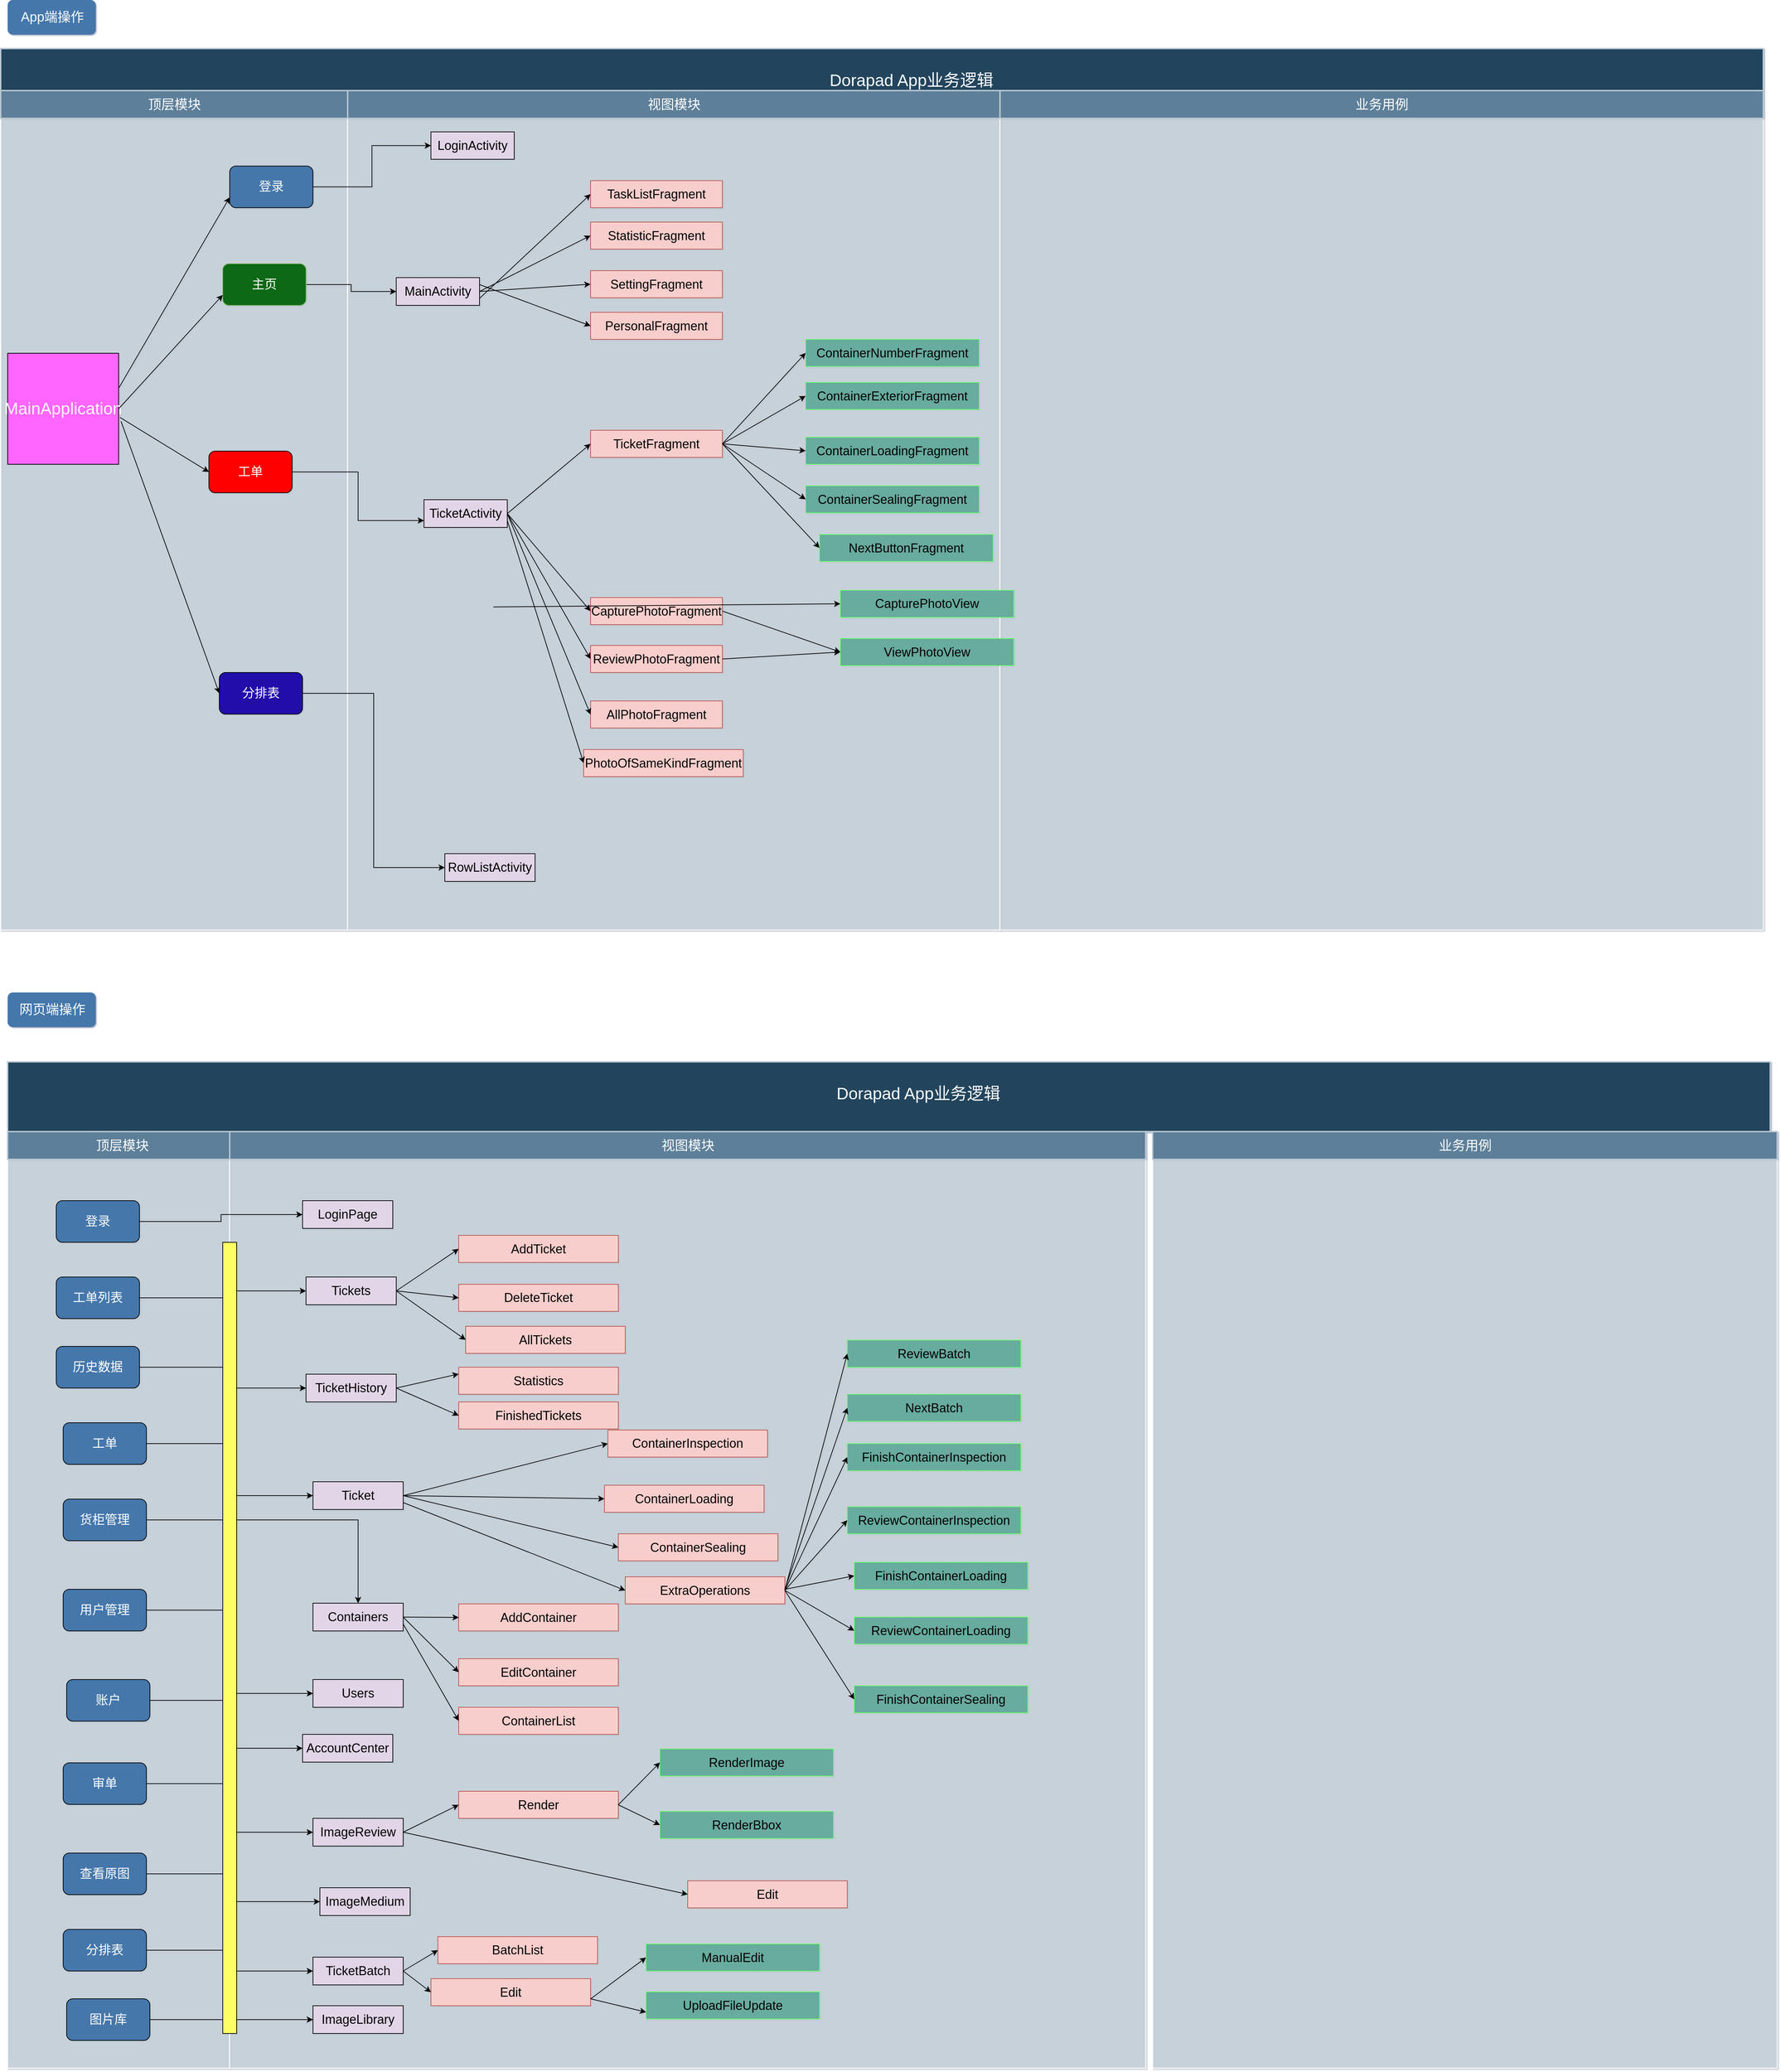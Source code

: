 <mxfile version="18.0.7" type="github">
  <diagram id="6a731a19-8d31-9384-78a2-239565b7b9f0" name="Page-1">
    <mxGraphModel dx="2031" dy="1140" grid="1" gridSize="10" guides="1" tooltips="1" connect="1" arrows="1" fold="1" page="1" pageScale="1" pageWidth="1169" pageHeight="827" background="none" math="0" shadow="1">
      <root>
        <mxCell id="0" />
        <mxCell id="1" parent="0" />
        <mxCell id="56" value="Dorapad App业务逻辑" style="strokeColor=#BAC8D3;fillColor=#23445D;fontSize=24;strokeWidth=2;fontFamily=Helvetica;html=1;fontColor=#FFFFFF;fontStyle=0;spacingBottom=8;spacingRight=0;spacingLeft=83;" parent="1" vertex="1">
          <mxGeometry x="150" y="830" width="2540" height="100.5" as="geometry" />
        </mxCell>
        <mxCell id="68" value="" style="strokeColor=#FFFFFF;fillColor=#BAC8D3;fontSize=18;strokeWidth=2;fontFamily=Helvetica;html=1;opacity=60;" parent="1" vertex="1">
          <mxGeometry x="150" y="930.5" width="500" height="1169.5" as="geometry" />
        </mxCell>
        <mxCell id="75" value="" style="strokeColor=#FFFFFF;fillColor=#BAC8D3;fontSize=18;strokeWidth=2;fontFamily=Helvetica;html=1;opacity=60;" parent="1" vertex="1">
          <mxGeometry x="650" y="920" width="940" height="1180" as="geometry" />
        </mxCell>
        <mxCell id="82" value="" style="strokeColor=#FFFFFF;fillColor=#BAC8D3;fontSize=18;strokeWidth=2;fontFamily=Helvetica;html=1;opacity=60;" parent="1" vertex="1">
          <mxGeometry x="1590" y="930.5" width="1100" height="1169.5" as="geometry" />
        </mxCell>
        <mxCell id="140" value="" style="group" parent="1" vertex="1" connectable="0">
          <mxGeometry x="150" y="890.5" width="1440" height="40" as="geometry" />
        </mxCell>
        <mxCell id="141" value="顶层模块" style="strokeColor=#BAC8D3;fillColor=#5d7f99;fontSize=19;strokeWidth=2;fontFamily=Helvetica;html=1;labelBackgroundColor=none;fontColor=#FFFFFF;" parent="140" vertex="1">
          <mxGeometry width="500" height="40" as="geometry" />
        </mxCell>
        <mxCell id="142" value="视图模块" style="strokeColor=#BAC8D3;fillColor=#5d7f99;fontSize=19;strokeWidth=2;fontFamily=Helvetica;html=1;labelBackgroundColor=none;fontColor=#FFFFFF;" parent="140" vertex="1">
          <mxGeometry x="500" width="940" height="40" as="geometry" />
        </mxCell>
        <mxCell id="143" value="业务用例" style="strokeColor=#BAC8D3;fillColor=#5d7f99;fontSize=19;strokeWidth=2;fontFamily=Helvetica;html=1;labelBackgroundColor=none;fontColor=#FFFFFF;" parent="1" vertex="1">
          <mxGeometry x="1590" y="890.5" width="1100" height="40" as="geometry" />
        </mxCell>
        <mxCell id="KtHz6CWN3VUIrA_hkouJ-246" value="&lt;font color=&quot;#ffffff&quot;&gt;&lt;font style=&quot;font-size: 19px&quot;&gt;App端操作&lt;/font&gt;&lt;br style=&quot;font-size: 13px&quot;&gt;&lt;/font&gt;" style="rounded=1;fillColor=#4477AB;strokeColor=none;strokeWidth=2;fontFamily=Helvetica;html=1;gradientColor=none;fontSize=13;" parent="1" vertex="1">
          <mxGeometry x="160.005" y="760" width="127" height="50" as="geometry" />
        </mxCell>
        <mxCell id="Xd9lSxhKwCtSjWoDa_1W-157" style="edgeStyle=orthogonalEdgeStyle;rounded=0;orthogonalLoop=1;jettySize=auto;html=1;entryX=0;entryY=0.5;entryDx=0;entryDy=0;fontSize=18;fontColor=#000000;" parent="1" source="Xd9lSxhKwCtSjWoDa_1W-147" target="Xd9lSxhKwCtSjWoDa_1W-156" edge="1">
          <mxGeometry relative="1" as="geometry" />
        </mxCell>
        <mxCell id="Xd9lSxhKwCtSjWoDa_1W-147" value="&lt;font style=&quot;font-size: 18px;&quot; color=&quot;#ffffff&quot;&gt;登录&lt;/font&gt;" style="rounded=1;whiteSpace=wrap;html=1;fillColor=#4477AB;" parent="1" vertex="1">
          <mxGeometry x="480" y="999.25" width="120" height="60" as="geometry" />
        </mxCell>
        <mxCell id="Xd9lSxhKwCtSjWoDa_1W-169" style="edgeStyle=orthogonalEdgeStyle;rounded=0;orthogonalLoop=1;jettySize=auto;html=1;entryX=0;entryY=0.5;entryDx=0;entryDy=0;fontSize=18;fontColor=#000000;" parent="1" source="Xd9lSxhKwCtSjWoDa_1W-148" target="Xd9lSxhKwCtSjWoDa_1W-158" edge="1">
          <mxGeometry relative="1" as="geometry" />
        </mxCell>
        <mxCell id="Xd9lSxhKwCtSjWoDa_1W-148" value="&lt;font color=&quot;#ffffff&quot;&gt;&lt;span style=&quot;font-size: 18px;&quot;&gt;主页&lt;/span&gt;&lt;/font&gt;" style="rounded=1;whiteSpace=wrap;html=1;fillColor=#096913;strokeColor=#82b366;" parent="1" vertex="1">
          <mxGeometry x="470" y="1140" width="120" height="60" as="geometry" />
        </mxCell>
        <mxCell id="Xd9lSxhKwCtSjWoDa_1W-198" style="edgeStyle=orthogonalEdgeStyle;rounded=0;orthogonalLoop=1;jettySize=auto;html=1;entryX=0;entryY=0.5;entryDx=0;entryDy=0;fontSize=18;fontColor=#000000;" parent="1" source="Xd9lSxhKwCtSjWoDa_1W-152" target="Xd9lSxhKwCtSjWoDa_1W-197" edge="1">
          <mxGeometry relative="1" as="geometry" />
        </mxCell>
        <mxCell id="Xd9lSxhKwCtSjWoDa_1W-152" value="&lt;font color=&quot;#ffffff&quot;&gt;&lt;span style=&quot;font-size: 18px;&quot;&gt;分排表&lt;/span&gt;&lt;/font&gt;" style="rounded=1;whiteSpace=wrap;html=1;fillColor=#210CAB;" parent="1" vertex="1">
          <mxGeometry x="465" y="1729" width="120" height="60" as="geometry" />
        </mxCell>
        <mxCell id="Xd9lSxhKwCtSjWoDa_1W-171" style="edgeStyle=orthogonalEdgeStyle;rounded=0;orthogonalLoop=1;jettySize=auto;html=1;entryX=0;entryY=0.75;entryDx=0;entryDy=0;fontSize=18;fontColor=#000000;" parent="1" source="Xd9lSxhKwCtSjWoDa_1W-153" target="Xd9lSxhKwCtSjWoDa_1W-170" edge="1">
          <mxGeometry relative="1" as="geometry" />
        </mxCell>
        <mxCell id="Xd9lSxhKwCtSjWoDa_1W-153" value="&lt;font color=&quot;#ffffff&quot;&gt;&lt;span style=&quot;font-size: 18px;&quot;&gt;工单&lt;/span&gt;&lt;/font&gt;" style="rounded=1;whiteSpace=wrap;html=1;fillColor=#FF0000;" parent="1" vertex="1">
          <mxGeometry x="450" y="1410" width="120" height="60" as="geometry" />
        </mxCell>
        <mxCell id="Xd9lSxhKwCtSjWoDa_1W-156" value="&lt;font color=&quot;#000000&quot;&gt;LoginActivity&lt;/font&gt;" style="rounded=0;whiteSpace=wrap;html=1;fontSize=18;fontColor=#FFFFFF;fillColor=#E1D5E7;" parent="1" vertex="1">
          <mxGeometry x="770" y="950" width="120" height="39.5" as="geometry" />
        </mxCell>
        <mxCell id="Xd9lSxhKwCtSjWoDa_1W-158" value="&lt;font color=&quot;#000000&quot;&gt;MainActivity&lt;/font&gt;" style="rounded=0;whiteSpace=wrap;html=1;fontSize=18;fontColor=#FFFFFF;fillColor=#E1D5E7;" parent="1" vertex="1">
          <mxGeometry x="720" y="1160" width="120" height="40" as="geometry" />
        </mxCell>
        <mxCell id="Xd9lSxhKwCtSjWoDa_1W-159" value="TaskListFragment" style="rounded=0;whiteSpace=wrap;html=1;fontSize=18;fillColor=#f8cecc;strokeColor=#b85450;" parent="1" vertex="1">
          <mxGeometry x="1000" y="1020.25" width="190" height="39" as="geometry" />
        </mxCell>
        <mxCell id="Xd9lSxhKwCtSjWoDa_1W-160" value="StatisticFragment" style="rounded=0;whiteSpace=wrap;html=1;fontSize=18;fillColor=#f8cecc;strokeColor=#b85450;" parent="1" vertex="1">
          <mxGeometry x="1000" y="1080" width="190" height="39" as="geometry" />
        </mxCell>
        <mxCell id="Xd9lSxhKwCtSjWoDa_1W-161" value="SettingFragment" style="rounded=0;whiteSpace=wrap;html=1;fontSize=18;fillColor=#f8cecc;strokeColor=#b85450;" parent="1" vertex="1">
          <mxGeometry x="1000" y="1150" width="190" height="39" as="geometry" />
        </mxCell>
        <mxCell id="Xd9lSxhKwCtSjWoDa_1W-162" value="PersonalFragment" style="rounded=0;whiteSpace=wrap;html=1;fontSize=18;fillColor=#f8cecc;strokeColor=#b85450;" parent="1" vertex="1">
          <mxGeometry x="1000" y="1210" width="190" height="39" as="geometry" />
        </mxCell>
        <mxCell id="Xd9lSxhKwCtSjWoDa_1W-164" value="" style="endArrow=classic;html=1;rounded=0;fontSize=18;fontColor=#000000;entryX=0;entryY=0.5;entryDx=0;entryDy=0;exitX=1;exitY=0.75;exitDx=0;exitDy=0;" parent="1" target="Xd9lSxhKwCtSjWoDa_1W-159" edge="1" source="Xd9lSxhKwCtSjWoDa_1W-158">
          <mxGeometry width="50" height="50" relative="1" as="geometry">
            <mxPoint x="600" y="1100" as="sourcePoint" />
            <mxPoint x="650" y="1050" as="targetPoint" />
          </mxGeometry>
        </mxCell>
        <mxCell id="Xd9lSxhKwCtSjWoDa_1W-166" value="" style="endArrow=classic;html=1;rounded=0;fontSize=18;fontColor=#000000;entryX=0;entryY=0.5;entryDx=0;entryDy=0;" parent="1" target="Xd9lSxhKwCtSjWoDa_1W-160" edge="1">
          <mxGeometry width="50" height="50" relative="1" as="geometry">
            <mxPoint x="840" y="1180" as="sourcePoint" />
            <mxPoint x="650" y="1050" as="targetPoint" />
          </mxGeometry>
        </mxCell>
        <mxCell id="Xd9lSxhKwCtSjWoDa_1W-167" value="" style="endArrow=classic;html=1;rounded=0;fontSize=18;fontColor=#000000;entryX=0;entryY=0.5;entryDx=0;entryDy=0;exitX=1;exitY=0.5;exitDx=0;exitDy=0;" parent="1" source="Xd9lSxhKwCtSjWoDa_1W-158" target="Xd9lSxhKwCtSjWoDa_1W-161" edge="1">
          <mxGeometry width="50" height="50" relative="1" as="geometry">
            <mxPoint x="610" y="1110" as="sourcePoint" />
            <mxPoint x="680" y="1109.5" as="targetPoint" />
          </mxGeometry>
        </mxCell>
        <mxCell id="Xd9lSxhKwCtSjWoDa_1W-168" value="" style="endArrow=classic;html=1;rounded=0;fontSize=18;fontColor=#000000;entryX=0;entryY=0.5;entryDx=0;entryDy=0;exitX=1;exitY=0.25;exitDx=0;exitDy=0;" parent="1" target="Xd9lSxhKwCtSjWoDa_1W-162" edge="1" source="Xd9lSxhKwCtSjWoDa_1W-158">
          <mxGeometry width="50" height="50" relative="1" as="geometry">
            <mxPoint x="600" y="1100" as="sourcePoint" />
            <mxPoint x="680" y="1179.5" as="targetPoint" />
          </mxGeometry>
        </mxCell>
        <mxCell id="Xd9lSxhKwCtSjWoDa_1W-170" value="&lt;font color=&quot;#000000&quot;&gt;TicketActivity&lt;/font&gt;" style="rounded=0;whiteSpace=wrap;html=1;fontSize=18;fontColor=#FFFFFF;fillColor=#E1D5E7;" parent="1" vertex="1">
          <mxGeometry x="760" y="1480" width="120" height="40" as="geometry" />
        </mxCell>
        <mxCell id="Xd9lSxhKwCtSjWoDa_1W-172" value="TicketFragment" style="rounded=0;whiteSpace=wrap;html=1;fontSize=18;fillColor=#f8cecc;strokeColor=#b85450;" parent="1" vertex="1">
          <mxGeometry x="1000" y="1380" width="190" height="39" as="geometry" />
        </mxCell>
        <mxCell id="Xd9lSxhKwCtSjWoDa_1W-173" value="CapturePhotoFragment" style="rounded=0;whiteSpace=wrap;html=1;fontSize=18;fillColor=#f8cecc;strokeColor=#b85450;" parent="1" vertex="1">
          <mxGeometry x="1000" y="1621" width="190" height="39" as="geometry" />
        </mxCell>
        <mxCell id="Xd9lSxhKwCtSjWoDa_1W-174" value="ReviewPhotoFragment" style="rounded=0;whiteSpace=wrap;html=1;fontSize=18;fillColor=#f8cecc;strokeColor=#b85450;" parent="1" vertex="1">
          <mxGeometry x="1000" y="1690" width="190" height="39" as="geometry" />
        </mxCell>
        <mxCell id="Xd9lSxhKwCtSjWoDa_1W-175" value="AllPhotoFragment" style="rounded=0;whiteSpace=wrap;html=1;fontSize=18;fillColor=#f8cecc;strokeColor=#b85450;" parent="1" vertex="1">
          <mxGeometry x="1000" y="1770" width="190" height="39" as="geometry" />
        </mxCell>
        <mxCell id="Xd9lSxhKwCtSjWoDa_1W-176" value="PhotoOfSameKindFragment" style="rounded=0;whiteSpace=wrap;html=1;fontSize=18;fillColor=#f8cecc;strokeColor=#b85450;" parent="1" vertex="1">
          <mxGeometry x="990" y="1840" width="230" height="39" as="geometry" />
        </mxCell>
        <mxCell id="Xd9lSxhKwCtSjWoDa_1W-177" value="" style="endArrow=classic;html=1;rounded=0;fontSize=18;fontColor=#000000;entryX=0;entryY=0.5;entryDx=0;entryDy=0;exitX=1;exitY=0.5;exitDx=0;exitDy=0;" parent="1" target="Xd9lSxhKwCtSjWoDa_1W-172" edge="1" source="Xd9lSxhKwCtSjWoDa_1W-170">
          <mxGeometry width="50" height="50" relative="1" as="geometry">
            <mxPoint x="600" y="1499.63" as="sourcePoint" />
            <mxPoint x="670" y="1439.38" as="targetPoint" />
          </mxGeometry>
        </mxCell>
        <mxCell id="Xd9lSxhKwCtSjWoDa_1W-178" value="" style="endArrow=classic;html=1;rounded=0;fontSize=18;fontColor=#000000;entryX=0;entryY=0.5;entryDx=0;entryDy=0;exitX=1;exitY=0.5;exitDx=0;exitDy=0;" parent="1" source="Xd9lSxhKwCtSjWoDa_1W-170" target="Xd9lSxhKwCtSjWoDa_1W-173" edge="1">
          <mxGeometry width="50" height="50" relative="1" as="geometry">
            <mxPoint x="610" y="1509.63" as="sourcePoint" />
            <mxPoint x="660" y="1329.5" as="targetPoint" />
          </mxGeometry>
        </mxCell>
        <mxCell id="Xd9lSxhKwCtSjWoDa_1W-179" value="" style="endArrow=classic;html=1;rounded=0;fontSize=18;fontColor=#000000;entryX=0;entryY=0.5;entryDx=0;entryDy=0;exitX=1;exitY=0.5;exitDx=0;exitDy=0;" parent="1" target="Xd9lSxhKwCtSjWoDa_1W-174" edge="1" source="Xd9lSxhKwCtSjWoDa_1W-170">
          <mxGeometry width="50" height="50" relative="1" as="geometry">
            <mxPoint x="600" y="1500" as="sourcePoint" />
            <mxPoint x="660" y="1400.5" as="targetPoint" />
          </mxGeometry>
        </mxCell>
        <mxCell id="Xd9lSxhKwCtSjWoDa_1W-180" value="" style="endArrow=classic;html=1;rounded=0;fontSize=18;fontColor=#000000;entryX=0;entryY=0.5;entryDx=0;entryDy=0;exitX=1;exitY=0.5;exitDx=0;exitDy=0;" parent="1" source="Xd9lSxhKwCtSjWoDa_1W-170" target="Xd9lSxhKwCtSjWoDa_1W-175" edge="1">
          <mxGeometry width="50" height="50" relative="1" as="geometry">
            <mxPoint x="610" y="1510" as="sourcePoint" />
            <mxPoint x="660" y="1479.5" as="targetPoint" />
          </mxGeometry>
        </mxCell>
        <mxCell id="Xd9lSxhKwCtSjWoDa_1W-181" value="" style="endArrow=classic;html=1;rounded=0;fontSize=18;fontColor=#000000;entryX=0;entryY=0.5;entryDx=0;entryDy=0;" parent="1" target="Xd9lSxhKwCtSjWoDa_1W-176" edge="1">
          <mxGeometry width="50" height="50" relative="1" as="geometry">
            <mxPoint x="880" y="1510" as="sourcePoint" />
            <mxPoint x="660" y="1559.5" as="targetPoint" />
          </mxGeometry>
        </mxCell>
        <mxCell id="Xd9lSxhKwCtSjWoDa_1W-182" value="ContainerNumberFragment" style="rounded=0;whiteSpace=wrap;html=1;fontSize=18;fillColor=#67AB9F;strokeColor=#66FF66;" parent="1" vertex="1">
          <mxGeometry x="1310" y="1249" width="250" height="39" as="geometry" />
        </mxCell>
        <mxCell id="Xd9lSxhKwCtSjWoDa_1W-183" value="ContainerExteriorFragment" style="rounded=0;whiteSpace=wrap;html=1;fontSize=18;fillColor=#67AB9F;strokeColor=#66FF66;" parent="1" vertex="1">
          <mxGeometry x="1310" y="1311" width="250" height="39" as="geometry" />
        </mxCell>
        <mxCell id="Xd9lSxhKwCtSjWoDa_1W-184" value="ContainerLoadingFragment" style="rounded=0;whiteSpace=wrap;html=1;fontSize=18;fillColor=#67AB9F;strokeColor=#66FF66;" parent="1" vertex="1">
          <mxGeometry x="1310" y="1390" width="250" height="39" as="geometry" />
        </mxCell>
        <mxCell id="Xd9lSxhKwCtSjWoDa_1W-185" value="ContainerSealingFragment" style="rounded=0;whiteSpace=wrap;html=1;fontSize=18;fillColor=#67AB9F;strokeColor=#66FF66;" parent="1" vertex="1">
          <mxGeometry x="1310" y="1460" width="250" height="39" as="geometry" />
        </mxCell>
        <mxCell id="Xd9lSxhKwCtSjWoDa_1W-186" value="NextButtonFragment" style="rounded=0;whiteSpace=wrap;html=1;fontSize=18;fillColor=#67AB9F;strokeColor=#66FF66;" parent="1" vertex="1">
          <mxGeometry x="1330" y="1530" width="250" height="39" as="geometry" />
        </mxCell>
        <mxCell id="Xd9lSxhKwCtSjWoDa_1W-187" value="" style="endArrow=classic;html=1;rounded=0;fontSize=18;fontColor=#000000;entryX=0;entryY=0.5;entryDx=0;entryDy=0;exitX=1;exitY=0.5;exitDx=0;exitDy=0;" parent="1" source="Xd9lSxhKwCtSjWoDa_1W-172" edge="1" target="Xd9lSxhKwCtSjWoDa_1W-182">
          <mxGeometry width="50" height="50" relative="1" as="geometry">
            <mxPoint x="870" y="1370.13" as="sourcePoint" />
            <mxPoint x="940" y="1270" as="targetPoint" />
          </mxGeometry>
        </mxCell>
        <mxCell id="Xd9lSxhKwCtSjWoDa_1W-188" value="" style="endArrow=classic;html=1;rounded=0;fontSize=18;fontColor=#000000;entryX=0;entryY=0.5;entryDx=0;entryDy=0;exitX=1;exitY=0.5;exitDx=0;exitDy=0;" parent="1" source="Xd9lSxhKwCtSjWoDa_1W-172" target="Xd9lSxhKwCtSjWoDa_1W-183" edge="1">
          <mxGeometry width="50" height="50" relative="1" as="geometry">
            <mxPoint x="870" y="1409.5" as="sourcePoint" />
            <mxPoint x="950" y="1280" as="targetPoint" />
          </mxGeometry>
        </mxCell>
        <mxCell id="Xd9lSxhKwCtSjWoDa_1W-189" value="" style="endArrow=classic;html=1;rounded=0;fontSize=18;fontColor=#000000;entryX=0;entryY=0.5;entryDx=0;entryDy=0;exitX=1;exitY=0.5;exitDx=0;exitDy=0;" parent="1" source="Xd9lSxhKwCtSjWoDa_1W-172" target="Xd9lSxhKwCtSjWoDa_1W-184" edge="1">
          <mxGeometry width="50" height="50" relative="1" as="geometry">
            <mxPoint x="870" y="1409.5" as="sourcePoint" />
            <mxPoint x="950" y="1340.5" as="targetPoint" />
          </mxGeometry>
        </mxCell>
        <mxCell id="Xd9lSxhKwCtSjWoDa_1W-190" value="" style="endArrow=classic;html=1;rounded=0;fontSize=18;fontColor=#000000;entryX=0;entryY=0.5;entryDx=0;entryDy=0;exitX=1;exitY=0.5;exitDx=0;exitDy=0;" parent="1" source="Xd9lSxhKwCtSjWoDa_1W-172" target="Xd9lSxhKwCtSjWoDa_1W-185" edge="1">
          <mxGeometry width="50" height="50" relative="1" as="geometry">
            <mxPoint x="870" y="1409.5" as="sourcePoint" />
            <mxPoint x="950" y="1419.5" as="targetPoint" />
          </mxGeometry>
        </mxCell>
        <mxCell id="Xd9lSxhKwCtSjWoDa_1W-191" value="" style="endArrow=classic;html=1;rounded=0;fontSize=18;fontColor=#000000;entryX=0;entryY=0.5;entryDx=0;entryDy=0;exitX=1;exitY=0.5;exitDx=0;exitDy=0;" parent="1" source="Xd9lSxhKwCtSjWoDa_1W-172" target="Xd9lSxhKwCtSjWoDa_1W-186" edge="1">
          <mxGeometry width="50" height="50" relative="1" as="geometry">
            <mxPoint x="870" y="1409.5" as="sourcePoint" />
            <mxPoint x="940" y="1489.5" as="targetPoint" />
          </mxGeometry>
        </mxCell>
        <mxCell id="Xd9lSxhKwCtSjWoDa_1W-192" value="ViewPhotoView" style="rounded=0;whiteSpace=wrap;html=1;fontSize=18;fillColor=#67AB9F;strokeColor=#66FF66;" parent="1" vertex="1">
          <mxGeometry x="1360" y="1680" width="250" height="39" as="geometry" />
        </mxCell>
        <mxCell id="Xd9lSxhKwCtSjWoDa_1W-193" value="CapturePhotoView" style="rounded=0;whiteSpace=wrap;html=1;fontSize=18;fillColor=#67AB9F;strokeColor=#66FF66;" parent="1" vertex="1">
          <mxGeometry x="1360" y="1610.5" width="250" height="39" as="geometry" />
        </mxCell>
        <mxCell id="Xd9lSxhKwCtSjWoDa_1W-194" value="" style="endArrow=classic;html=1;rounded=0;fontSize=18;fontColor=#000000;entryX=0;entryY=0.5;entryDx=0;entryDy=0;exitX=1;exitY=0.5;exitDx=0;exitDy=0;" parent="1" target="Xd9lSxhKwCtSjWoDa_1W-193" edge="1">
          <mxGeometry width="50" height="50" relative="1" as="geometry">
            <mxPoint x="860" y="1634.5" as="sourcePoint" />
            <mxPoint x="960" y="1784.5" as="targetPoint" />
          </mxGeometry>
        </mxCell>
        <mxCell id="Xd9lSxhKwCtSjWoDa_1W-195" value="" style="endArrow=classic;html=1;rounded=0;fontSize=18;fontColor=#000000;entryX=0;entryY=0.5;entryDx=0;entryDy=0;exitX=1;exitY=0.5;exitDx=0;exitDy=0;" parent="1" source="Xd9lSxhKwCtSjWoDa_1W-173" target="Xd9lSxhKwCtSjWoDa_1W-192" edge="1">
          <mxGeometry width="50" height="50" relative="1" as="geometry">
            <mxPoint x="870" y="1644.5" as="sourcePoint" />
            <mxPoint x="1000" y="1640" as="targetPoint" />
          </mxGeometry>
        </mxCell>
        <mxCell id="Xd9lSxhKwCtSjWoDa_1W-196" value="" style="endArrow=classic;html=1;rounded=0;fontSize=18;fontColor=#000000;entryX=0;entryY=0.5;entryDx=0;entryDy=0;exitX=1;exitY=0.5;exitDx=0;exitDy=0;" parent="1" source="Xd9lSxhKwCtSjWoDa_1W-174" target="Xd9lSxhKwCtSjWoDa_1W-192" edge="1">
          <mxGeometry width="50" height="50" relative="1" as="geometry">
            <mxPoint x="870" y="1650.5" as="sourcePoint" />
            <mxPoint x="1000" y="1709.5" as="targetPoint" />
          </mxGeometry>
        </mxCell>
        <mxCell id="Xd9lSxhKwCtSjWoDa_1W-197" value="&lt;font color=&quot;#000000&quot;&gt;RowListActivity&lt;/font&gt;" style="rounded=0;whiteSpace=wrap;html=1;fontSize=18;fontColor=#FFFFFF;fillColor=#E1D5E7;" parent="1" vertex="1">
          <mxGeometry x="790" y="1990" width="130" height="40" as="geometry" />
        </mxCell>
        <mxCell id="Xd9lSxhKwCtSjWoDa_1W-199" value="&lt;font color=&quot;#ffffff&quot;&gt;&lt;font style=&quot;font-size: 19px&quot;&gt;网页端操作&lt;/font&gt;&lt;br style=&quot;font-size: 13px&quot;&gt;&lt;/font&gt;" style="rounded=1;fillColor=#4477AB;strokeColor=none;strokeWidth=2;fontFamily=Helvetica;html=1;gradientColor=none;fontSize=13;" parent="1" vertex="1">
          <mxGeometry x="160.005" y="2190" width="127" height="50" as="geometry" />
        </mxCell>
        <mxCell id="Xd9lSxhKwCtSjWoDa_1W-200" value="Dorapad App业务逻辑" style="strokeColor=#BAC8D3;fillColor=#23445D;fontSize=24;strokeWidth=2;fontFamily=Helvetica;html=1;fontColor=#FFFFFF;fontStyle=0;spacingBottom=8;spacingRight=0;spacingLeft=83;" parent="1" vertex="1">
          <mxGeometry x="160" y="2290" width="2540" height="100.5" as="geometry" />
        </mxCell>
        <mxCell id="Xd9lSxhKwCtSjWoDa_1W-201" value="" style="strokeColor=#FFFFFF;fillColor=#BAC8D3;fontSize=18;strokeWidth=2;fontFamily=Helvetica;html=1;opacity=60;" parent="1" vertex="1">
          <mxGeometry x="160" y="2400" width="320" height="1340" as="geometry" />
        </mxCell>
        <mxCell id="Xd9lSxhKwCtSjWoDa_1W-202" value="" style="strokeColor=#FFFFFF;fillColor=#BAC8D3;fontSize=18;strokeWidth=2;fontFamily=Helvetica;html=1;opacity=60;" parent="1" vertex="1">
          <mxGeometry x="480" y="2400" width="1320" height="1340" as="geometry" />
        </mxCell>
        <mxCell id="Xd9lSxhKwCtSjWoDa_1W-203" value="" style="strokeColor=#FFFFFF;fillColor=#BAC8D3;fontSize=18;strokeWidth=2;fontFamily=Helvetica;html=1;opacity=60;" parent="1" vertex="1">
          <mxGeometry x="1810" y="2390.5" width="900" height="1349.5" as="geometry" />
        </mxCell>
        <mxCell id="Xd9lSxhKwCtSjWoDa_1W-204" value="业务用例" style="strokeColor=#BAC8D3;fillColor=#5d7f99;fontSize=19;strokeWidth=2;fontFamily=Helvetica;html=1;labelBackgroundColor=none;fontColor=#FFFFFF;" parent="1" vertex="1">
          <mxGeometry x="1810" y="2390.5" width="900" height="40" as="geometry" />
        </mxCell>
        <mxCell id="Xd9lSxhKwCtSjWoDa_1W-205" value="" style="group" parent="1" vertex="1" connectable="0">
          <mxGeometry x="160" y="2390.5" width="1640" height="68.5" as="geometry" />
        </mxCell>
        <mxCell id="Xd9lSxhKwCtSjWoDa_1W-206" value="顶层模块" style="strokeColor=#BAC8D3;fillColor=#5d7f99;fontSize=19;strokeWidth=2;fontFamily=Helvetica;html=1;labelBackgroundColor=none;fontColor=#FFFFFF;" parent="Xd9lSxhKwCtSjWoDa_1W-205" vertex="1">
          <mxGeometry width="330" height="40" as="geometry" />
        </mxCell>
        <mxCell id="Xd9lSxhKwCtSjWoDa_1W-207" value="视图模块" style="strokeColor=#BAC8D3;fillColor=#5d7f99;fontSize=19;strokeWidth=2;fontFamily=Helvetica;html=1;labelBackgroundColor=none;fontColor=#FFFFFF;" parent="Xd9lSxhKwCtSjWoDa_1W-205" vertex="1">
          <mxGeometry x="320" width="1320" height="40" as="geometry" />
        </mxCell>
        <mxCell id="G0_cIJu9ryA7k_sfbCdE-165" style="edgeStyle=orthogonalEdgeStyle;rounded=0;orthogonalLoop=1;jettySize=auto;html=1;entryX=0;entryY=0.5;entryDx=0;entryDy=0;" edge="1" parent="1" source="G0_cIJu9ryA7k_sfbCdE-143" target="G0_cIJu9ryA7k_sfbCdE-151">
          <mxGeometry relative="1" as="geometry" />
        </mxCell>
        <mxCell id="G0_cIJu9ryA7k_sfbCdE-143" value="&lt;font color=&quot;#ffffff&quot;&gt;&lt;span style=&quot;font-size: 18px;&quot;&gt;登录&lt;/span&gt;&lt;/font&gt;" style="rounded=1;whiteSpace=wrap;html=1;fillColor=#4477AB;" vertex="1" parent="1">
          <mxGeometry x="230" y="2490" width="120" height="60" as="geometry" />
        </mxCell>
        <mxCell id="G0_cIJu9ryA7k_sfbCdE-166" style="edgeStyle=orthogonalEdgeStyle;rounded=0;orthogonalLoop=1;jettySize=auto;html=1;entryX=0;entryY=0.5;entryDx=0;entryDy=0;" edge="1" parent="1" source="G0_cIJu9ryA7k_sfbCdE-144" target="G0_cIJu9ryA7k_sfbCdE-152">
          <mxGeometry relative="1" as="geometry" />
        </mxCell>
        <mxCell id="G0_cIJu9ryA7k_sfbCdE-144" value="&lt;font color=&quot;#ffffff&quot;&gt;&lt;span style=&quot;font-size: 18px;&quot;&gt;工单列表&lt;/span&gt;&lt;/font&gt;" style="rounded=1;whiteSpace=wrap;html=1;fillColor=#4477AB;" vertex="1" parent="1">
          <mxGeometry x="230" y="2600" width="120" height="60" as="geometry" />
        </mxCell>
        <mxCell id="G0_cIJu9ryA7k_sfbCdE-168" style="edgeStyle=orthogonalEdgeStyle;rounded=0;orthogonalLoop=1;jettySize=auto;html=1;entryX=0;entryY=0.5;entryDx=0;entryDy=0;" edge="1" parent="1" source="G0_cIJu9ryA7k_sfbCdE-145" target="G0_cIJu9ryA7k_sfbCdE-154">
          <mxGeometry relative="1" as="geometry" />
        </mxCell>
        <mxCell id="G0_cIJu9ryA7k_sfbCdE-145" value="&lt;font color=&quot;#ffffff&quot;&gt;&lt;span style=&quot;font-size: 18px;&quot;&gt;工单&lt;/span&gt;&lt;/font&gt;" style="rounded=1;whiteSpace=wrap;html=1;fillColor=#4477AB;" vertex="1" parent="1">
          <mxGeometry x="240" y="2810" width="120" height="60" as="geometry" />
        </mxCell>
        <mxCell id="G0_cIJu9ryA7k_sfbCdE-172" style="edgeStyle=orthogonalEdgeStyle;rounded=0;orthogonalLoop=1;jettySize=auto;html=1;entryX=0;entryY=0.5;entryDx=0;entryDy=0;" edge="1" parent="1" source="G0_cIJu9ryA7k_sfbCdE-146" target="G0_cIJu9ryA7k_sfbCdE-158">
          <mxGeometry relative="1" as="geometry" />
        </mxCell>
        <mxCell id="G0_cIJu9ryA7k_sfbCdE-146" value="&lt;font color=&quot;#ffffff&quot;&gt;&lt;span style=&quot;font-size: 18px;&quot;&gt;审单&lt;/span&gt;&lt;/font&gt;" style="rounded=1;whiteSpace=wrap;html=1;fillColor=#4477AB;" vertex="1" parent="1">
          <mxGeometry x="240" y="3300" width="120" height="60" as="geometry" />
        </mxCell>
        <mxCell id="G0_cIJu9ryA7k_sfbCdE-170" style="edgeStyle=orthogonalEdgeStyle;rounded=0;orthogonalLoop=1;jettySize=auto;html=1;entryX=0;entryY=0.5;entryDx=0;entryDy=0;" edge="1" parent="1" source="G0_cIJu9ryA7k_sfbCdE-147" target="G0_cIJu9ryA7k_sfbCdE-156">
          <mxGeometry relative="1" as="geometry" />
        </mxCell>
        <mxCell id="G0_cIJu9ryA7k_sfbCdE-147" value="&lt;font color=&quot;#ffffff&quot;&gt;&lt;span style=&quot;font-size: 18px;&quot;&gt;用户管理&lt;/span&gt;&lt;/font&gt;" style="rounded=1;whiteSpace=wrap;html=1;fillColor=#4477AB;" vertex="1" parent="1">
          <mxGeometry x="240" y="3050" width="120" height="60" as="geometry" />
        </mxCell>
        <mxCell id="G0_cIJu9ryA7k_sfbCdE-171" style="edgeStyle=orthogonalEdgeStyle;rounded=0;orthogonalLoop=1;jettySize=auto;html=1;entryX=0;entryY=0.5;entryDx=0;entryDy=0;" edge="1" parent="1" source="G0_cIJu9ryA7k_sfbCdE-148" target="G0_cIJu9ryA7k_sfbCdE-157">
          <mxGeometry relative="1" as="geometry" />
        </mxCell>
        <mxCell id="G0_cIJu9ryA7k_sfbCdE-148" value="&lt;font color=&quot;#ffffff&quot;&gt;&lt;span style=&quot;font-size: 18px;&quot;&gt;账户&lt;/span&gt;&lt;/font&gt;" style="rounded=1;whiteSpace=wrap;html=1;fillColor=#4477AB;" vertex="1" parent="1">
          <mxGeometry x="245" y="3180" width="120" height="60" as="geometry" />
        </mxCell>
        <mxCell id="G0_cIJu9ryA7k_sfbCdE-167" style="edgeStyle=orthogonalEdgeStyle;rounded=0;orthogonalLoop=1;jettySize=auto;html=1;" edge="1" parent="1" source="G0_cIJu9ryA7k_sfbCdE-149" target="G0_cIJu9ryA7k_sfbCdE-153">
          <mxGeometry relative="1" as="geometry" />
        </mxCell>
        <mxCell id="G0_cIJu9ryA7k_sfbCdE-149" value="&lt;font color=&quot;#ffffff&quot;&gt;&lt;span style=&quot;font-size: 18px;&quot;&gt;历史数据&lt;/span&gt;&lt;/font&gt;" style="rounded=1;whiteSpace=wrap;html=1;fillColor=#4477AB;" vertex="1" parent="1">
          <mxGeometry x="230" y="2700" width="120" height="60" as="geometry" />
        </mxCell>
        <mxCell id="G0_cIJu9ryA7k_sfbCdE-169" style="edgeStyle=orthogonalEdgeStyle;rounded=0;orthogonalLoop=1;jettySize=auto;html=1;" edge="1" parent="1" source="G0_cIJu9ryA7k_sfbCdE-150" target="G0_cIJu9ryA7k_sfbCdE-155">
          <mxGeometry relative="1" as="geometry" />
        </mxCell>
        <mxCell id="G0_cIJu9ryA7k_sfbCdE-150" value="&lt;font color=&quot;#ffffff&quot;&gt;&lt;span style=&quot;font-size: 18px;&quot;&gt;货柜管理&lt;/span&gt;&lt;/font&gt;" style="rounded=1;whiteSpace=wrap;html=1;fillColor=#4477AB;" vertex="1" parent="1">
          <mxGeometry x="240" y="2920" width="120" height="60" as="geometry" />
        </mxCell>
        <mxCell id="G0_cIJu9ryA7k_sfbCdE-151" value="&lt;font color=&quot;#000000&quot;&gt;LoginPage&lt;/font&gt;" style="rounded=0;whiteSpace=wrap;html=1;fontSize=18;fontColor=#FFFFFF;fillColor=#E1D5E7;" vertex="1" parent="1">
          <mxGeometry x="585" y="2490" width="130" height="40" as="geometry" />
        </mxCell>
        <mxCell id="G0_cIJu9ryA7k_sfbCdE-152" value="&lt;font color=&quot;#000000&quot;&gt;Tickets&lt;/font&gt;" style="rounded=0;whiteSpace=wrap;html=1;fontSize=18;fontColor=#FFFFFF;fillColor=#E1D5E7;" vertex="1" parent="1">
          <mxGeometry x="590" y="2600" width="130" height="40" as="geometry" />
        </mxCell>
        <mxCell id="G0_cIJu9ryA7k_sfbCdE-153" value="&lt;font color=&quot;#000000&quot;&gt;TicketHistory&lt;/font&gt;" style="rounded=0;whiteSpace=wrap;html=1;fontSize=18;fontColor=#FFFFFF;fillColor=#E1D5E7;" vertex="1" parent="1">
          <mxGeometry x="590" y="2740" width="130" height="40" as="geometry" />
        </mxCell>
        <mxCell id="G0_cIJu9ryA7k_sfbCdE-154" value="&lt;font color=&quot;#000000&quot;&gt;Ticket&lt;/font&gt;" style="rounded=0;whiteSpace=wrap;html=1;fontSize=18;fontColor=#FFFFFF;fillColor=#E1D5E7;" vertex="1" parent="1">
          <mxGeometry x="600" y="2895" width="130" height="40" as="geometry" />
        </mxCell>
        <mxCell id="G0_cIJu9ryA7k_sfbCdE-155" value="&lt;font color=&quot;#000000&quot;&gt;Containers&lt;/font&gt;" style="rounded=0;whiteSpace=wrap;html=1;fontSize=18;fontColor=#FFFFFF;fillColor=#E1D5E7;" vertex="1" parent="1">
          <mxGeometry x="600" y="3070" width="130" height="40" as="geometry" />
        </mxCell>
        <mxCell id="G0_cIJu9ryA7k_sfbCdE-156" value="&lt;font color=&quot;#000000&quot;&gt;Users&lt;/font&gt;" style="rounded=0;whiteSpace=wrap;html=1;fontSize=18;fontColor=#FFFFFF;fillColor=#E1D5E7;" vertex="1" parent="1">
          <mxGeometry x="600" y="3180" width="130" height="40" as="geometry" />
        </mxCell>
        <mxCell id="G0_cIJu9ryA7k_sfbCdE-157" value="&lt;font color=&quot;#000000&quot;&gt;AccountCenter&lt;/font&gt;" style="rounded=0;whiteSpace=wrap;html=1;fontSize=18;fontColor=#FFFFFF;fillColor=#E1D5E7;" vertex="1" parent="1">
          <mxGeometry x="585" y="3259" width="130" height="40" as="geometry" />
        </mxCell>
        <mxCell id="G0_cIJu9ryA7k_sfbCdE-158" value="&lt;font color=&quot;#000000&quot;&gt;ImageReview&lt;/font&gt;" style="rounded=0;whiteSpace=wrap;html=1;fontSize=18;fontColor=#FFFFFF;fillColor=#E1D5E7;" vertex="1" parent="1">
          <mxGeometry x="600" y="3380" width="130" height="40" as="geometry" />
        </mxCell>
        <mxCell id="G0_cIJu9ryA7k_sfbCdE-173" style="edgeStyle=orthogonalEdgeStyle;rounded=0;orthogonalLoop=1;jettySize=auto;html=1;entryX=0;entryY=0.5;entryDx=0;entryDy=0;" edge="1" parent="1" source="G0_cIJu9ryA7k_sfbCdE-159" target="G0_cIJu9ryA7k_sfbCdE-160">
          <mxGeometry relative="1" as="geometry" />
        </mxCell>
        <mxCell id="G0_cIJu9ryA7k_sfbCdE-159" value="&lt;font color=&quot;#ffffff&quot;&gt;&lt;span style=&quot;font-size: 18px;&quot;&gt;查看原图&lt;/span&gt;&lt;/font&gt;" style="rounded=1;whiteSpace=wrap;html=1;fillColor=#4477AB;" vertex="1" parent="1">
          <mxGeometry x="240" y="3430" width="120" height="60" as="geometry" />
        </mxCell>
        <mxCell id="G0_cIJu9ryA7k_sfbCdE-160" value="&lt;font color=&quot;#000000&quot;&gt;ImageMedium&lt;/font&gt;" style="rounded=0;whiteSpace=wrap;html=1;fontSize=18;fontColor=#FFFFFF;fillColor=#E1D5E7;" vertex="1" parent="1">
          <mxGeometry x="610" y="3480" width="130" height="40" as="geometry" />
        </mxCell>
        <mxCell id="G0_cIJu9ryA7k_sfbCdE-174" style="edgeStyle=orthogonalEdgeStyle;rounded=0;orthogonalLoop=1;jettySize=auto;html=1;entryX=0;entryY=0.5;entryDx=0;entryDy=0;" edge="1" parent="1" source="G0_cIJu9ryA7k_sfbCdE-161" target="G0_cIJu9ryA7k_sfbCdE-163">
          <mxGeometry relative="1" as="geometry" />
        </mxCell>
        <mxCell id="G0_cIJu9ryA7k_sfbCdE-161" value="&lt;font color=&quot;#ffffff&quot;&gt;&lt;span style=&quot;font-size: 18px;&quot;&gt;分排表&lt;/span&gt;&lt;/font&gt;" style="rounded=1;whiteSpace=wrap;html=1;fillColor=#4477AB;" vertex="1" parent="1">
          <mxGeometry x="240" y="3540" width="120" height="60" as="geometry" />
        </mxCell>
        <mxCell id="G0_cIJu9ryA7k_sfbCdE-175" style="edgeStyle=orthogonalEdgeStyle;rounded=0;orthogonalLoop=1;jettySize=auto;html=1;entryX=0;entryY=0.5;entryDx=0;entryDy=0;" edge="1" parent="1" source="G0_cIJu9ryA7k_sfbCdE-162" target="G0_cIJu9ryA7k_sfbCdE-164">
          <mxGeometry relative="1" as="geometry" />
        </mxCell>
        <mxCell id="G0_cIJu9ryA7k_sfbCdE-162" value="&lt;font color=&quot;#ffffff&quot;&gt;&lt;span style=&quot;font-size: 18px;&quot;&gt;图片库&lt;/span&gt;&lt;/font&gt;" style="rounded=1;whiteSpace=wrap;html=1;fillColor=#4477AB;" vertex="1" parent="1">
          <mxGeometry x="245" y="3640" width="120" height="60" as="geometry" />
        </mxCell>
        <mxCell id="G0_cIJu9ryA7k_sfbCdE-163" value="&lt;font color=&quot;#000000&quot;&gt;TicketBatch&lt;/font&gt;" style="rounded=0;whiteSpace=wrap;html=1;fontSize=18;fontColor=#FFFFFF;fillColor=#E1D5E7;" vertex="1" parent="1">
          <mxGeometry x="600" y="3580" width="130" height="40" as="geometry" />
        </mxCell>
        <mxCell id="G0_cIJu9ryA7k_sfbCdE-164" value="&lt;font color=&quot;#000000&quot;&gt;ImageLibrary&lt;/font&gt;" style="rounded=0;whiteSpace=wrap;html=1;fontSize=18;fontColor=#FFFFFF;fillColor=#E1D5E7;" vertex="1" parent="1">
          <mxGeometry x="600" y="3650" width="130" height="40" as="geometry" />
        </mxCell>
        <mxCell id="G0_cIJu9ryA7k_sfbCdE-176" value="AddTicket" style="rounded=0;whiteSpace=wrap;html=1;fontSize=18;fillColor=#f8cecc;strokeColor=#b85450;" vertex="1" parent="1">
          <mxGeometry x="810" y="2540" width="230" height="39" as="geometry" />
        </mxCell>
        <mxCell id="G0_cIJu9ryA7k_sfbCdE-177" value="DeleteTicket" style="rounded=0;whiteSpace=wrap;html=1;fontSize=18;fillColor=#f8cecc;strokeColor=#b85450;" vertex="1" parent="1">
          <mxGeometry x="810" y="2610.5" width="230" height="39" as="geometry" />
        </mxCell>
        <mxCell id="G0_cIJu9ryA7k_sfbCdE-179" value="" style="endArrow=classic;html=1;rounded=0;entryX=0;entryY=0.5;entryDx=0;entryDy=0;exitX=1;exitY=0.5;exitDx=0;exitDy=0;" edge="1" parent="1" source="G0_cIJu9ryA7k_sfbCdE-152" target="G0_cIJu9ryA7k_sfbCdE-176">
          <mxGeometry width="50" height="50" relative="1" as="geometry">
            <mxPoint x="770" y="2620" as="sourcePoint" />
            <mxPoint x="820" y="2570" as="targetPoint" />
          </mxGeometry>
        </mxCell>
        <mxCell id="G0_cIJu9ryA7k_sfbCdE-180" value="" style="endArrow=classic;html=1;rounded=0;entryX=0;entryY=0.5;entryDx=0;entryDy=0;" edge="1" parent="1" target="G0_cIJu9ryA7k_sfbCdE-177">
          <mxGeometry width="50" height="50" relative="1" as="geometry">
            <mxPoint x="720" y="2620" as="sourcePoint" />
            <mxPoint x="820" y="2569.5" as="targetPoint" />
          </mxGeometry>
        </mxCell>
        <mxCell id="G0_cIJu9ryA7k_sfbCdE-182" value="AllTickets" style="rounded=0;whiteSpace=wrap;html=1;fontSize=18;fillColor=#f8cecc;strokeColor=#b85450;" vertex="1" parent="1">
          <mxGeometry x="820" y="2671" width="230" height="39" as="geometry" />
        </mxCell>
        <mxCell id="G0_cIJu9ryA7k_sfbCdE-183" value="" style="endArrow=classic;html=1;rounded=0;entryX=0;entryY=0.5;entryDx=0;entryDy=0;exitX=1;exitY=0.5;exitDx=0;exitDy=0;" edge="1" parent="1" source="G0_cIJu9ryA7k_sfbCdE-152" target="G0_cIJu9ryA7k_sfbCdE-182">
          <mxGeometry width="50" height="50" relative="1" as="geometry">
            <mxPoint x="730" y="2630" as="sourcePoint" />
            <mxPoint x="830" y="2640" as="targetPoint" />
          </mxGeometry>
        </mxCell>
        <mxCell id="G0_cIJu9ryA7k_sfbCdE-184" value="Statistics" style="rounded=0;whiteSpace=wrap;html=1;fontSize=18;fillColor=#f8cecc;strokeColor=#b85450;" vertex="1" parent="1">
          <mxGeometry x="810" y="2730" width="230" height="39" as="geometry" />
        </mxCell>
        <mxCell id="G0_cIJu9ryA7k_sfbCdE-185" value="FinishedTickets" style="rounded=0;whiteSpace=wrap;html=1;fontSize=18;fillColor=#f8cecc;strokeColor=#b85450;" vertex="1" parent="1">
          <mxGeometry x="810" y="2780" width="230" height="39" as="geometry" />
        </mxCell>
        <mxCell id="G0_cIJu9ryA7k_sfbCdE-186" value="" style="endArrow=classic;html=1;rounded=0;exitX=1;exitY=0.5;exitDx=0;exitDy=0;entryX=0;entryY=0.25;entryDx=0;entryDy=0;" edge="1" parent="1" source="G0_cIJu9ryA7k_sfbCdE-153" target="G0_cIJu9ryA7k_sfbCdE-184">
          <mxGeometry width="50" height="50" relative="1" as="geometry">
            <mxPoint x="715" y="2679.5" as="sourcePoint" />
            <mxPoint x="820" y="2750" as="targetPoint" />
          </mxGeometry>
        </mxCell>
        <mxCell id="G0_cIJu9ryA7k_sfbCdE-187" value="" style="endArrow=classic;html=1;rounded=0;exitX=1;exitY=0.5;exitDx=0;exitDy=0;entryX=0;entryY=0.5;entryDx=0;entryDy=0;" edge="1" parent="1" source="G0_cIJu9ryA7k_sfbCdE-153" target="G0_cIJu9ryA7k_sfbCdE-185">
          <mxGeometry width="50" height="50" relative="1" as="geometry">
            <mxPoint x="730" y="2770" as="sourcePoint" />
            <mxPoint x="820" y="2740.75" as="targetPoint" />
          </mxGeometry>
        </mxCell>
        <mxCell id="G0_cIJu9ryA7k_sfbCdE-188" value="ContainerInspection" style="rounded=0;whiteSpace=wrap;html=1;fontSize=18;fillColor=#f8cecc;strokeColor=#b85450;" vertex="1" parent="1">
          <mxGeometry x="1025" y="2820.5" width="230" height="39" as="geometry" />
        </mxCell>
        <mxCell id="G0_cIJu9ryA7k_sfbCdE-189" value="ContainerLoading" style="rounded=0;whiteSpace=wrap;html=1;fontSize=18;fillColor=#f8cecc;strokeColor=#b85450;" vertex="1" parent="1">
          <mxGeometry x="1020" y="2900" width="230" height="39" as="geometry" />
        </mxCell>
        <mxCell id="G0_cIJu9ryA7k_sfbCdE-190" value="ContainerSealing" style="rounded=0;whiteSpace=wrap;html=1;fontSize=18;fillColor=#f8cecc;strokeColor=#b85450;" vertex="1" parent="1">
          <mxGeometry x="1040" y="2970" width="230" height="39" as="geometry" />
        </mxCell>
        <mxCell id="G0_cIJu9ryA7k_sfbCdE-191" value="" style="endArrow=classic;html=1;rounded=0;exitX=1;exitY=0.5;exitDx=0;exitDy=0;entryX=0;entryY=0.5;entryDx=0;entryDy=0;" edge="1" parent="1" source="G0_cIJu9ryA7k_sfbCdE-154" target="G0_cIJu9ryA7k_sfbCdE-188">
          <mxGeometry width="50" height="50" relative="1" as="geometry">
            <mxPoint x="730" y="2770" as="sourcePoint" />
            <mxPoint x="820" y="2809.5" as="targetPoint" />
          </mxGeometry>
        </mxCell>
        <mxCell id="G0_cIJu9ryA7k_sfbCdE-192" value="" style="endArrow=classic;html=1;rounded=0;exitX=1;exitY=0.5;exitDx=0;exitDy=0;entryX=0;entryY=0.5;entryDx=0;entryDy=0;" edge="1" parent="1" source="G0_cIJu9ryA7k_sfbCdE-154" target="G0_cIJu9ryA7k_sfbCdE-189">
          <mxGeometry width="50" height="50" relative="1" as="geometry">
            <mxPoint x="740" y="2925" as="sourcePoint" />
            <mxPoint x="810" y="2899.5" as="targetPoint" />
          </mxGeometry>
        </mxCell>
        <mxCell id="G0_cIJu9ryA7k_sfbCdE-193" value="" style="endArrow=classic;html=1;rounded=0;exitX=1;exitY=0.5;exitDx=0;exitDy=0;entryX=0;entryY=0.5;entryDx=0;entryDy=0;" edge="1" parent="1" source="G0_cIJu9ryA7k_sfbCdE-154" target="G0_cIJu9ryA7k_sfbCdE-190">
          <mxGeometry width="50" height="50" relative="1" as="geometry">
            <mxPoint x="740" y="2925" as="sourcePoint" />
            <mxPoint x="820" y="2970.5" as="targetPoint" />
          </mxGeometry>
        </mxCell>
        <mxCell id="G0_cIJu9ryA7k_sfbCdE-195" value="AddContainer" style="rounded=0;whiteSpace=wrap;html=1;fontSize=18;fillColor=#f8cecc;strokeColor=#b85450;" vertex="1" parent="1">
          <mxGeometry x="810" y="3071" width="230" height="39" as="geometry" />
        </mxCell>
        <mxCell id="G0_cIJu9ryA7k_sfbCdE-196" value="EditContainer" style="rounded=0;whiteSpace=wrap;html=1;fontSize=18;fillColor=#f8cecc;strokeColor=#b85450;" vertex="1" parent="1">
          <mxGeometry x="810" y="3150" width="230" height="39" as="geometry" />
        </mxCell>
        <mxCell id="G0_cIJu9ryA7k_sfbCdE-197" value="ContainerList" style="rounded=0;whiteSpace=wrap;html=1;fontSize=18;fillColor=#f8cecc;strokeColor=#b85450;" vertex="1" parent="1">
          <mxGeometry x="810" y="3220" width="230" height="39" as="geometry" />
        </mxCell>
        <mxCell id="G0_cIJu9ryA7k_sfbCdE-198" value="" style="endArrow=classic;html=1;rounded=0;exitX=1;exitY=0.5;exitDx=0;exitDy=0;entryX=0;entryY=0.5;entryDx=0;entryDy=0;" edge="1" parent="1" source="G0_cIJu9ryA7k_sfbCdE-155" target="G0_cIJu9ryA7k_sfbCdE-195">
          <mxGeometry width="50" height="50" relative="1" as="geometry">
            <mxPoint x="720" y="3027.75" as="sourcePoint" />
            <mxPoint x="800" y="3132.25" as="targetPoint" />
          </mxGeometry>
        </mxCell>
        <mxCell id="G0_cIJu9ryA7k_sfbCdE-199" value="" style="endArrow=classic;html=1;rounded=0;exitX=1;exitY=0.5;exitDx=0;exitDy=0;entryX=0;entryY=0.5;entryDx=0;entryDy=0;" edge="1" parent="1" source="G0_cIJu9ryA7k_sfbCdE-155" target="G0_cIJu9ryA7k_sfbCdE-196">
          <mxGeometry width="50" height="50" relative="1" as="geometry">
            <mxPoint x="740" y="3100" as="sourcePoint" />
            <mxPoint x="820" y="3100.5" as="targetPoint" />
          </mxGeometry>
        </mxCell>
        <mxCell id="G0_cIJu9ryA7k_sfbCdE-200" value="" style="endArrow=classic;html=1;rounded=0;exitX=1;exitY=0.75;exitDx=0;exitDy=0;entryX=0;entryY=0.5;entryDx=0;entryDy=0;" edge="1" parent="1" source="G0_cIJu9ryA7k_sfbCdE-155" target="G0_cIJu9ryA7k_sfbCdE-197">
          <mxGeometry width="50" height="50" relative="1" as="geometry">
            <mxPoint x="740" y="3100" as="sourcePoint" />
            <mxPoint x="820" y="3179.5" as="targetPoint" />
          </mxGeometry>
        </mxCell>
        <mxCell id="G0_cIJu9ryA7k_sfbCdE-201" value="Render" style="rounded=0;whiteSpace=wrap;html=1;fontSize=18;fillColor=#f8cecc;strokeColor=#b85450;" vertex="1" parent="1">
          <mxGeometry x="810" y="3341" width="230" height="39" as="geometry" />
        </mxCell>
        <mxCell id="G0_cIJu9ryA7k_sfbCdE-202" value="Edit" style="rounded=0;whiteSpace=wrap;html=1;fontSize=18;fillColor=#f8cecc;strokeColor=#b85450;" vertex="1" parent="1">
          <mxGeometry x="1140" y="3470" width="230" height="39" as="geometry" />
        </mxCell>
        <mxCell id="G0_cIJu9ryA7k_sfbCdE-203" value="" style="endArrow=classic;html=1;rounded=0;exitX=1;exitY=0.5;exitDx=0;exitDy=0;entryX=0;entryY=0.5;entryDx=0;entryDy=0;" edge="1" parent="1" source="G0_cIJu9ryA7k_sfbCdE-158" target="G0_cIJu9ryA7k_sfbCdE-201">
          <mxGeometry width="50" height="50" relative="1" as="geometry">
            <mxPoint x="740" y="3110" as="sourcePoint" />
            <mxPoint x="820" y="3249.5" as="targetPoint" />
          </mxGeometry>
        </mxCell>
        <mxCell id="G0_cIJu9ryA7k_sfbCdE-204" value="" style="endArrow=classic;html=1;rounded=0;exitX=1;exitY=0.5;exitDx=0;exitDy=0;entryX=0;entryY=0.5;entryDx=0;entryDy=0;" edge="1" parent="1" source="G0_cIJu9ryA7k_sfbCdE-158" target="G0_cIJu9ryA7k_sfbCdE-202">
          <mxGeometry width="50" height="50" relative="1" as="geometry">
            <mxPoint x="740" y="3410" as="sourcePoint" />
            <mxPoint x="820" y="3370.5" as="targetPoint" />
          </mxGeometry>
        </mxCell>
        <mxCell id="G0_cIJu9ryA7k_sfbCdE-205" value="RenderImage" style="rounded=0;whiteSpace=wrap;html=1;fontSize=18;fillColor=#67AB9F;strokeColor=#66FF66;" vertex="1" parent="1">
          <mxGeometry x="1100" y="3280" width="250" height="39" as="geometry" />
        </mxCell>
        <mxCell id="G0_cIJu9ryA7k_sfbCdE-206" value="RenderBbox" style="rounded=0;whiteSpace=wrap;html=1;fontSize=18;fillColor=#67AB9F;strokeColor=#66FF66;" vertex="1" parent="1">
          <mxGeometry x="1100" y="3370" width="250" height="39" as="geometry" />
        </mxCell>
        <mxCell id="G0_cIJu9ryA7k_sfbCdE-207" value="" style="endArrow=classic;html=1;rounded=0;exitX=1;exitY=0.5;exitDx=0;exitDy=0;entryX=0;entryY=0.5;entryDx=0;entryDy=0;" edge="1" parent="1" source="G0_cIJu9ryA7k_sfbCdE-201" target="G0_cIJu9ryA7k_sfbCdE-205">
          <mxGeometry width="50" height="50" relative="1" as="geometry">
            <mxPoint x="740" y="3410" as="sourcePoint" />
            <mxPoint x="820" y="3370.5" as="targetPoint" />
          </mxGeometry>
        </mxCell>
        <mxCell id="G0_cIJu9ryA7k_sfbCdE-208" value="" style="endArrow=classic;html=1;rounded=0;entryX=0;entryY=0.5;entryDx=0;entryDy=0;exitX=1;exitY=0.5;exitDx=0;exitDy=0;" edge="1" parent="1" source="G0_cIJu9ryA7k_sfbCdE-201" target="G0_cIJu9ryA7k_sfbCdE-206">
          <mxGeometry width="50" height="50" relative="1" as="geometry">
            <mxPoint x="1050" y="3370.5" as="sourcePoint" />
            <mxPoint x="1110" y="3309.5" as="targetPoint" />
          </mxGeometry>
        </mxCell>
        <mxCell id="G0_cIJu9ryA7k_sfbCdE-209" value="ExtraOperations" style="rounded=0;whiteSpace=wrap;html=1;fontSize=18;fillColor=#f8cecc;strokeColor=#b85450;" vertex="1" parent="1">
          <mxGeometry x="1050" y="3032" width="230" height="39" as="geometry" />
        </mxCell>
        <mxCell id="G0_cIJu9ryA7k_sfbCdE-210" value="" style="endArrow=classic;html=1;rounded=0;exitX=1;exitY=0.75;exitDx=0;exitDy=0;entryX=0;entryY=0.5;entryDx=0;entryDy=0;" edge="1" parent="1" source="G0_cIJu9ryA7k_sfbCdE-154" target="G0_cIJu9ryA7k_sfbCdE-209">
          <mxGeometry width="50" height="50" relative="1" as="geometry">
            <mxPoint x="740" y="2925.0" as="sourcePoint" />
            <mxPoint x="1050" y="2999.5" as="targetPoint" />
          </mxGeometry>
        </mxCell>
        <mxCell id="G0_cIJu9ryA7k_sfbCdE-211" value="FinishContainerInspection" style="rounded=0;whiteSpace=wrap;html=1;fontSize=18;fillColor=#67AB9F;strokeColor=#66FF66;" vertex="1" parent="1">
          <mxGeometry x="1370" y="2840" width="250" height="39" as="geometry" />
        </mxCell>
        <mxCell id="G0_cIJu9ryA7k_sfbCdE-212" value="ReviewContainerInspection" style="rounded=0;whiteSpace=wrap;html=1;fontSize=18;fillColor=#67AB9F;strokeColor=#66FF66;" vertex="1" parent="1">
          <mxGeometry x="1370" y="2931" width="250" height="39" as="geometry" />
        </mxCell>
        <mxCell id="G0_cIJu9ryA7k_sfbCdE-213" value="FinishContainerLoading" style="rounded=0;whiteSpace=wrap;html=1;fontSize=18;fillColor=#67AB9F;strokeColor=#66FF66;" vertex="1" parent="1">
          <mxGeometry x="1380" y="3011" width="250" height="39" as="geometry" />
        </mxCell>
        <mxCell id="G0_cIJu9ryA7k_sfbCdE-214" value="ReviewContainerLoading" style="rounded=0;whiteSpace=wrap;html=1;fontSize=18;fillColor=#67AB9F;strokeColor=#66FF66;" vertex="1" parent="1">
          <mxGeometry x="1380" y="3090" width="250" height="39" as="geometry" />
        </mxCell>
        <mxCell id="G0_cIJu9ryA7k_sfbCdE-215" value="FinishContainerSealing" style="rounded=0;whiteSpace=wrap;html=1;fontSize=18;fillColor=#67AB9F;strokeColor=#66FF66;" vertex="1" parent="1">
          <mxGeometry x="1380" y="3189" width="250" height="39" as="geometry" />
        </mxCell>
        <mxCell id="G0_cIJu9ryA7k_sfbCdE-216" value="NextBatch" style="rounded=0;whiteSpace=wrap;html=1;fontSize=18;fillColor=#67AB9F;strokeColor=#66FF66;" vertex="1" parent="1">
          <mxGeometry x="1370" y="2769" width="250" height="39" as="geometry" />
        </mxCell>
        <mxCell id="G0_cIJu9ryA7k_sfbCdE-217" value="ReviewBatch" style="rounded=0;whiteSpace=wrap;html=1;fontSize=18;fillColor=#67AB9F;strokeColor=#66FF66;" vertex="1" parent="1">
          <mxGeometry x="1370" y="2691" width="250" height="39" as="geometry" />
        </mxCell>
        <mxCell id="G0_cIJu9ryA7k_sfbCdE-219" value="" style="endArrow=classic;html=1;rounded=0;exitX=1;exitY=0.5;exitDx=0;exitDy=0;entryX=0;entryY=0.5;entryDx=0;entryDy=0;" edge="1" parent="1" source="G0_cIJu9ryA7k_sfbCdE-209" target="G0_cIJu9ryA7k_sfbCdE-217">
          <mxGeometry width="50" height="50" relative="1" as="geometry">
            <mxPoint x="740" y="2935.0" as="sourcePoint" />
            <mxPoint x="1060" y="3061.5" as="targetPoint" />
          </mxGeometry>
        </mxCell>
        <mxCell id="G0_cIJu9ryA7k_sfbCdE-220" value="" style="endArrow=classic;html=1;rounded=0;entryX=0;entryY=0.5;entryDx=0;entryDy=0;" edge="1" parent="1" target="G0_cIJu9ryA7k_sfbCdE-216">
          <mxGeometry width="50" height="50" relative="1" as="geometry">
            <mxPoint x="1280" y="3050" as="sourcePoint" />
            <mxPoint x="1380" y="2720.5" as="targetPoint" />
          </mxGeometry>
        </mxCell>
        <mxCell id="G0_cIJu9ryA7k_sfbCdE-221" value="" style="endArrow=classic;html=1;rounded=0;entryX=0;entryY=0.5;entryDx=0;entryDy=0;exitX=1;exitY=0.5;exitDx=0;exitDy=0;" edge="1" parent="1" source="G0_cIJu9ryA7k_sfbCdE-209" target="G0_cIJu9ryA7k_sfbCdE-211">
          <mxGeometry width="50" height="50" relative="1" as="geometry">
            <mxPoint x="1290" y="3060" as="sourcePoint" />
            <mxPoint x="1380" y="2798.5" as="targetPoint" />
          </mxGeometry>
        </mxCell>
        <mxCell id="G0_cIJu9ryA7k_sfbCdE-222" value="" style="endArrow=classic;html=1;rounded=0;entryX=0;entryY=0.5;entryDx=0;entryDy=0;exitX=1;exitY=0.5;exitDx=0;exitDy=0;" edge="1" parent="1" source="G0_cIJu9ryA7k_sfbCdE-209" target="G0_cIJu9ryA7k_sfbCdE-212">
          <mxGeometry width="50" height="50" relative="1" as="geometry">
            <mxPoint x="1290" y="3061.5" as="sourcePoint" />
            <mxPoint x="1380" y="2869.5" as="targetPoint" />
          </mxGeometry>
        </mxCell>
        <mxCell id="G0_cIJu9ryA7k_sfbCdE-223" value="" style="endArrow=classic;html=1;rounded=0;entryX=0;entryY=0.5;entryDx=0;entryDy=0;" edge="1" parent="1" target="G0_cIJu9ryA7k_sfbCdE-213">
          <mxGeometry width="50" height="50" relative="1" as="geometry">
            <mxPoint x="1280" y="3050" as="sourcePoint" />
            <mxPoint x="1380" y="2960.5" as="targetPoint" />
          </mxGeometry>
        </mxCell>
        <mxCell id="G0_cIJu9ryA7k_sfbCdE-224" value="" style="endArrow=classic;html=1;rounded=0;entryX=0;entryY=0.5;entryDx=0;entryDy=0;exitX=1;exitY=0.5;exitDx=0;exitDy=0;" edge="1" parent="1" source="G0_cIJu9ryA7k_sfbCdE-209" target="G0_cIJu9ryA7k_sfbCdE-214">
          <mxGeometry width="50" height="50" relative="1" as="geometry">
            <mxPoint x="1290" y="3060" as="sourcePoint" />
            <mxPoint x="1390" y="3040.5" as="targetPoint" />
          </mxGeometry>
        </mxCell>
        <mxCell id="G0_cIJu9ryA7k_sfbCdE-225" value="" style="endArrow=classic;html=1;rounded=0;entryX=0;entryY=0.5;entryDx=0;entryDy=0;exitX=1;exitY=0.5;exitDx=0;exitDy=0;" edge="1" parent="1" source="G0_cIJu9ryA7k_sfbCdE-209" target="G0_cIJu9ryA7k_sfbCdE-215">
          <mxGeometry width="50" height="50" relative="1" as="geometry">
            <mxPoint x="1290" y="3061.5" as="sourcePoint" />
            <mxPoint x="1390" y="3119.5" as="targetPoint" />
          </mxGeometry>
        </mxCell>
        <mxCell id="G0_cIJu9ryA7k_sfbCdE-226" value="" style="rounded=0;whiteSpace=wrap;html=1;fillColor=#FFFF66;" vertex="1" parent="1">
          <mxGeometry x="470" y="2550" width="20" height="1140" as="geometry" />
        </mxCell>
        <mxCell id="G0_cIJu9ryA7k_sfbCdE-228" value="BatchList" style="rounded=0;whiteSpace=wrap;html=1;fontSize=18;fillColor=#f8cecc;strokeColor=#b85450;" vertex="1" parent="1">
          <mxGeometry x="780" y="3550.5" width="230" height="39" as="geometry" />
        </mxCell>
        <mxCell id="G0_cIJu9ryA7k_sfbCdE-229" value="Edit" style="rounded=0;whiteSpace=wrap;html=1;fontSize=18;fillColor=#f8cecc;strokeColor=#b85450;" vertex="1" parent="1">
          <mxGeometry x="770" y="3611" width="230" height="39" as="geometry" />
        </mxCell>
        <mxCell id="G0_cIJu9ryA7k_sfbCdE-230" value="ManualEdit" style="rounded=0;whiteSpace=wrap;html=1;fontSize=18;fillColor=#67AB9F;strokeColor=#66FF66;" vertex="1" parent="1">
          <mxGeometry x="1080" y="3561" width="250" height="39" as="geometry" />
        </mxCell>
        <mxCell id="G0_cIJu9ryA7k_sfbCdE-231" value="UploadFileUpdate" style="rounded=0;whiteSpace=wrap;html=1;fontSize=18;fillColor=#67AB9F;strokeColor=#66FF66;" vertex="1" parent="1">
          <mxGeometry x="1080" y="3630" width="250" height="39" as="geometry" />
        </mxCell>
        <mxCell id="G0_cIJu9ryA7k_sfbCdE-232" value="" style="endArrow=classic;html=1;rounded=0;exitX=1;exitY=0.5;exitDx=0;exitDy=0;entryX=0;entryY=0.5;entryDx=0;entryDy=0;" edge="1" parent="1" source="G0_cIJu9ryA7k_sfbCdE-163" target="G0_cIJu9ryA7k_sfbCdE-228">
          <mxGeometry width="50" height="50" relative="1" as="geometry">
            <mxPoint x="870" y="3480" as="sourcePoint" />
            <mxPoint x="920" y="3430" as="targetPoint" />
          </mxGeometry>
        </mxCell>
        <mxCell id="G0_cIJu9ryA7k_sfbCdE-233" value="" style="endArrow=classic;html=1;rounded=0;entryX=0;entryY=0.5;entryDx=0;entryDy=0;" edge="1" parent="1" target="G0_cIJu9ryA7k_sfbCdE-229">
          <mxGeometry width="50" height="50" relative="1" as="geometry">
            <mxPoint x="730" y="3600" as="sourcePoint" />
            <mxPoint x="790" y="3580" as="targetPoint" />
          </mxGeometry>
        </mxCell>
        <mxCell id="G0_cIJu9ryA7k_sfbCdE-234" value="" style="endArrow=classic;html=1;rounded=0;exitX=1;exitY=0.75;exitDx=0;exitDy=0;entryX=0;entryY=0.5;entryDx=0;entryDy=0;" edge="1" parent="1" source="G0_cIJu9ryA7k_sfbCdE-229" target="G0_cIJu9ryA7k_sfbCdE-230">
          <mxGeometry width="50" height="50" relative="1" as="geometry">
            <mxPoint x="740" y="3610" as="sourcePoint" />
            <mxPoint x="790" y="3580" as="targetPoint" />
          </mxGeometry>
        </mxCell>
        <mxCell id="G0_cIJu9ryA7k_sfbCdE-235" value="" style="endArrow=classic;html=1;rounded=0;entryX=0;entryY=0.75;entryDx=0;entryDy=0;" edge="1" parent="1" target="G0_cIJu9ryA7k_sfbCdE-231">
          <mxGeometry width="50" height="50" relative="1" as="geometry">
            <mxPoint x="1000" y="3640" as="sourcePoint" />
            <mxPoint x="1090" y="3590.5" as="targetPoint" />
          </mxGeometry>
        </mxCell>
        <mxCell id="G0_cIJu9ryA7k_sfbCdE-236" value="&lt;font style=&quot;font-size: 24px;&quot; color=&quot;#ffffff&quot;&gt;MainApplication&lt;/font&gt;" style="whiteSpace=wrap;html=1;aspect=fixed;fillColor=#FF66FF;" vertex="1" parent="1">
          <mxGeometry x="160" y="1269" width="160" height="160" as="geometry" />
        </mxCell>
        <mxCell id="G0_cIJu9ryA7k_sfbCdE-249" value="" style="endArrow=classic;html=1;rounded=0;fontSize=24;fontColor=#FFFFFF;entryX=0;entryY=0.75;entryDx=0;entryDy=0;exitX=1.003;exitY=0.31;exitDx=0;exitDy=0;exitPerimeter=0;" edge="1" parent="1" source="G0_cIJu9ryA7k_sfbCdE-236" target="Xd9lSxhKwCtSjWoDa_1W-147">
          <mxGeometry width="50" height="50" relative="1" as="geometry">
            <mxPoint x="870" y="1510" as="sourcePoint" />
            <mxPoint x="920" y="1460" as="targetPoint" />
          </mxGeometry>
        </mxCell>
        <mxCell id="G0_cIJu9ryA7k_sfbCdE-250" value="" style="endArrow=classic;html=1;rounded=0;fontSize=24;fontColor=#FFFFFF;entryX=0;entryY=0.75;entryDx=0;entryDy=0;exitX=1;exitY=0.5;exitDx=0;exitDy=0;" edge="1" parent="1" source="G0_cIJu9ryA7k_sfbCdE-236" target="Xd9lSxhKwCtSjWoDa_1W-148">
          <mxGeometry width="50" height="50" relative="1" as="geometry">
            <mxPoint x="330.48" y="1328.6" as="sourcePoint" />
            <mxPoint x="490" y="1054.25" as="targetPoint" />
          </mxGeometry>
        </mxCell>
        <mxCell id="G0_cIJu9ryA7k_sfbCdE-251" value="" style="endArrow=classic;html=1;rounded=0;fontSize=24;fontColor=#FFFFFF;entryX=0;entryY=0.5;entryDx=0;entryDy=0;exitX=1.012;exitY=0.578;exitDx=0;exitDy=0;exitPerimeter=0;" edge="1" parent="1" source="G0_cIJu9ryA7k_sfbCdE-236" target="Xd9lSxhKwCtSjWoDa_1W-153">
          <mxGeometry width="50" height="50" relative="1" as="geometry">
            <mxPoint x="330" y="1359" as="sourcePoint" />
            <mxPoint x="480" y="1195" as="targetPoint" />
          </mxGeometry>
        </mxCell>
        <mxCell id="G0_cIJu9ryA7k_sfbCdE-252" value="" style="endArrow=classic;html=1;rounded=0;fontSize=24;fontColor=#FFFFFF;entryX=0;entryY=0.5;entryDx=0;entryDy=0;exitX=1.021;exitY=0.613;exitDx=0;exitDy=0;exitPerimeter=0;" edge="1" parent="1" source="G0_cIJu9ryA7k_sfbCdE-236" target="Xd9lSxhKwCtSjWoDa_1W-152">
          <mxGeometry width="50" height="50" relative="1" as="geometry">
            <mxPoint x="331.92" y="1371.48" as="sourcePoint" />
            <mxPoint x="460" y="1450" as="targetPoint" />
          </mxGeometry>
        </mxCell>
      </root>
    </mxGraphModel>
  </diagram>
</mxfile>
